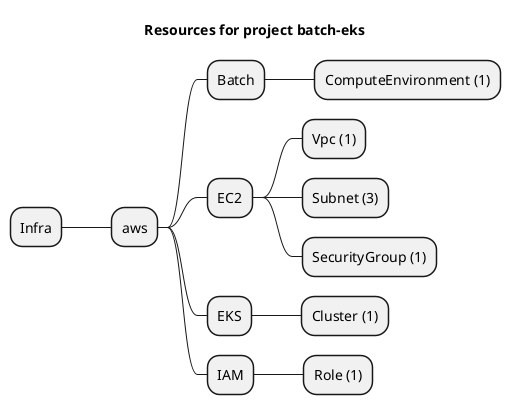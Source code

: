 @startmindmap
title Resources for project batch-eks
skinparam monochrome true
+ Infra
++ aws
+++ Batch
++++ ComputeEnvironment (1)
+++ EC2
++++ Vpc (1)
++++ Subnet (3)
++++ SecurityGroup (1)
+++ EKS
++++ Cluster (1)
+++ IAM
++++ Role (1)
@endmindmap